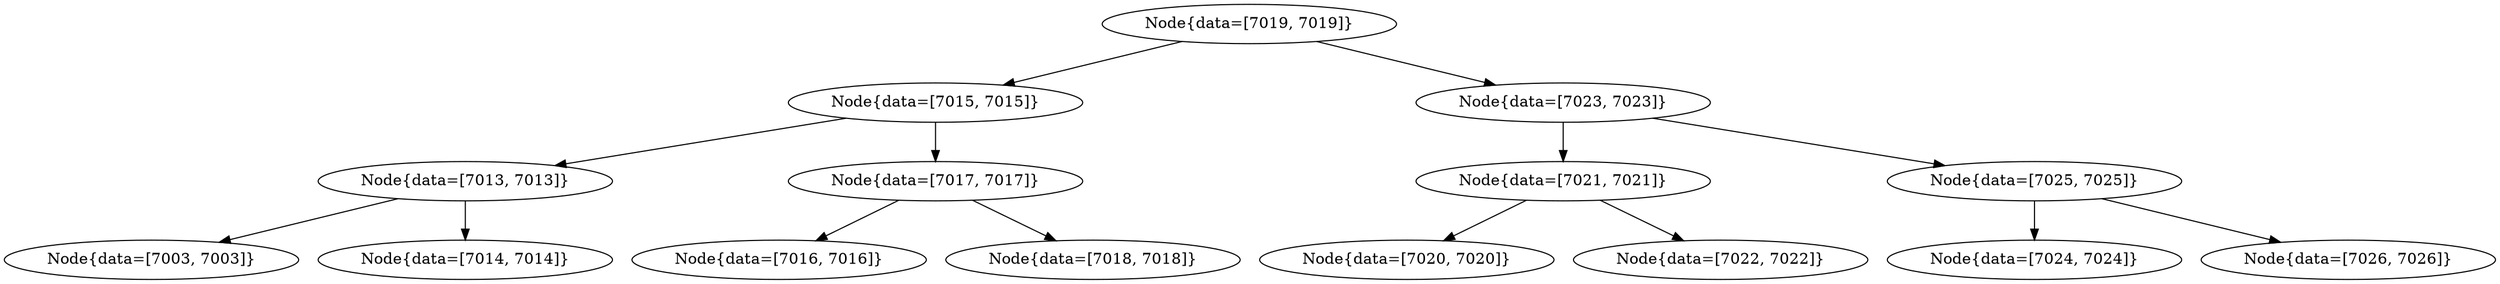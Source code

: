 digraph G{
905160004 [label="Node{data=[7019, 7019]}"]
905160004 -> 1171397754
1171397754 [label="Node{data=[7015, 7015]}"]
1171397754 -> 1220010599
1220010599 [label="Node{data=[7013, 7013]}"]
1220010599 -> 1538732742
1538732742 [label="Node{data=[7003, 7003]}"]
1220010599 -> 1933993329
1933993329 [label="Node{data=[7014, 7014]}"]
1171397754 -> 648189615
648189615 [label="Node{data=[7017, 7017]}"]
648189615 -> 1374813382
1374813382 [label="Node{data=[7016, 7016]}"]
648189615 -> 858969404
858969404 [label="Node{data=[7018, 7018]}"]
905160004 -> 1931428806
1931428806 [label="Node{data=[7023, 7023]}"]
1931428806 -> 1102750948
1102750948 [label="Node{data=[7021, 7021]}"]
1102750948 -> 527661017
527661017 [label="Node{data=[7020, 7020]}"]
1102750948 -> 986565182
986565182 [label="Node{data=[7022, 7022]}"]
1931428806 -> 868593618
868593618 [label="Node{data=[7025, 7025]}"]
868593618 -> 667721930
667721930 [label="Node{data=[7024, 7024]}"]
868593618 -> 587585109
587585109 [label="Node{data=[7026, 7026]}"]
}